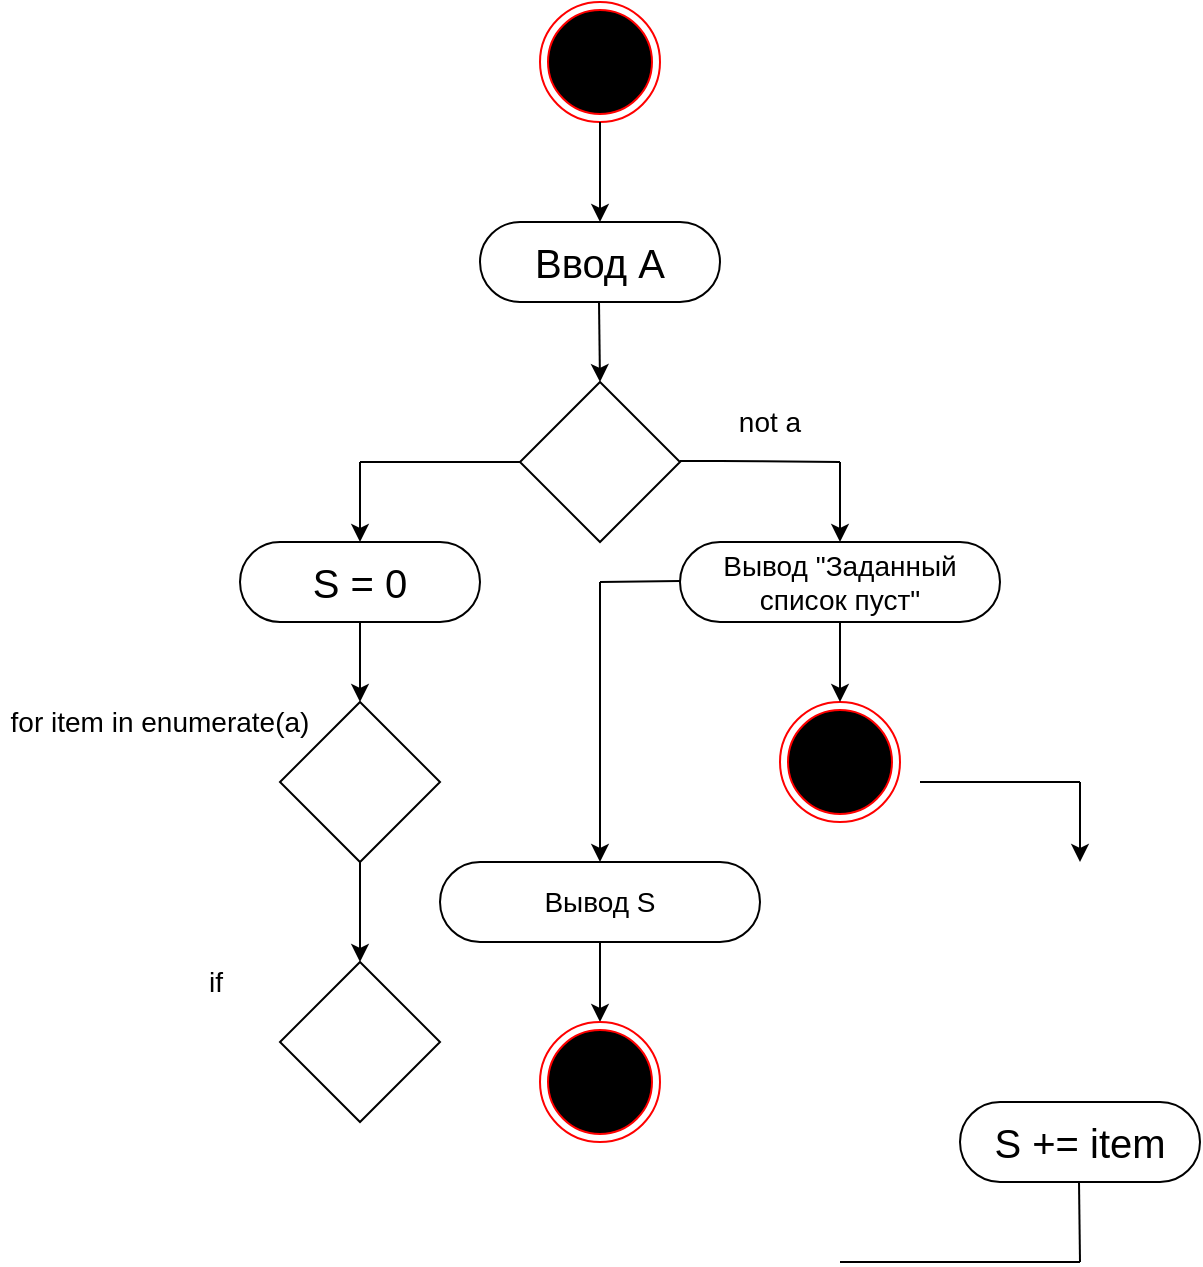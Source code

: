 <mxfile version="14.7.1" type="github">
  <diagram id="1G36SkYrBmARHfN4nVAl" name="Page-1">
    <mxGraphModel dx="269" dy="569" grid="1" gridSize="10" guides="1" tooltips="1" connect="1" arrows="1" fold="1" page="1" pageScale="1" pageWidth="827" pageHeight="1169" math="0" shadow="0">
      <root>
        <mxCell id="0" />
        <mxCell id="1" parent="0" />
        <mxCell id="stZG2l_DTAM-XmHHD5Aj-29" value="" style="ellipse;html=1;shape=endState;fillColor=#000000;strokeColor=#ff0000;" vertex="1" parent="1">
          <mxGeometry x="370" y="40" width="60" height="60" as="geometry" />
        </mxCell>
        <mxCell id="stZG2l_DTAM-XmHHD5Aj-30" value="" style="endArrow=classic;html=1;" edge="1" parent="1">
          <mxGeometry width="50" height="50" relative="1" as="geometry">
            <mxPoint x="400" y="100" as="sourcePoint" />
            <mxPoint x="400" y="150" as="targetPoint" />
          </mxGeometry>
        </mxCell>
        <mxCell id="stZG2l_DTAM-XmHHD5Aj-31" value="Ввод A" style="rounded=1;whiteSpace=wrap;html=1;arcSize=50;fontSize=20;" vertex="1" parent="1">
          <mxGeometry x="340" y="150" width="120" height="40" as="geometry" />
        </mxCell>
        <mxCell id="stZG2l_DTAM-XmHHD5Aj-32" value="" style="endArrow=classic;html=1;" edge="1" parent="1">
          <mxGeometry width="50" height="50" relative="1" as="geometry">
            <mxPoint x="399.5" y="190" as="sourcePoint" />
            <mxPoint x="400" y="230" as="targetPoint" />
          </mxGeometry>
        </mxCell>
        <mxCell id="stZG2l_DTAM-XmHHD5Aj-33" value="" style="rhombus;whiteSpace=wrap;html=1;fontSize=20;strokeColor=#000000;" vertex="1" parent="1">
          <mxGeometry x="360" y="230" width="80" height="80" as="geometry" />
        </mxCell>
        <mxCell id="stZG2l_DTAM-XmHHD5Aj-34" value="" style="endArrow=none;html=1;fontSize=20;" edge="1" parent="1">
          <mxGeometry width="50" height="50" relative="1" as="geometry">
            <mxPoint x="440" y="269.5" as="sourcePoint" />
            <mxPoint x="520" y="270" as="targetPoint" />
            <Array as="points">
              <mxPoint x="470" y="269.5" />
            </Array>
          </mxGeometry>
        </mxCell>
        <mxCell id="stZG2l_DTAM-XmHHD5Aj-35" value="" style="endArrow=classic;html=1;fontSize=20;" edge="1" parent="1">
          <mxGeometry width="50" height="50" relative="1" as="geometry">
            <mxPoint x="520" y="270" as="sourcePoint" />
            <mxPoint x="520" y="310" as="targetPoint" />
          </mxGeometry>
        </mxCell>
        <mxCell id="stZG2l_DTAM-XmHHD5Aj-36" value="S = 0" style="rounded=1;whiteSpace=wrap;html=1;arcSize=50;fontSize=20;" vertex="1" parent="1">
          <mxGeometry x="220" y="310" width="120" height="40" as="geometry" />
        </mxCell>
        <mxCell id="stZG2l_DTAM-XmHHD5Aj-37" value="" style="endArrow=none;html=1;fontSize=20;" edge="1" parent="1">
          <mxGeometry width="50" height="50" relative="1" as="geometry">
            <mxPoint x="280" y="270" as="sourcePoint" />
            <mxPoint x="360" y="270" as="targetPoint" />
          </mxGeometry>
        </mxCell>
        <mxCell id="stZG2l_DTAM-XmHHD5Aj-38" value="" style="endArrow=classic;html=1;fontSize=20;" edge="1" parent="1">
          <mxGeometry width="50" height="50" relative="1" as="geometry">
            <mxPoint x="280" y="270" as="sourcePoint" />
            <mxPoint x="280" y="310" as="targetPoint" />
          </mxGeometry>
        </mxCell>
        <mxCell id="stZG2l_DTAM-XmHHD5Aj-39" value="Вывод &quot;Заданный список пуст&quot;" style="rounded=1;whiteSpace=wrap;html=1;arcSize=50;fontSize=14;" vertex="1" parent="1">
          <mxGeometry x="440" y="310" width="160" height="40" as="geometry" />
        </mxCell>
        <mxCell id="stZG2l_DTAM-XmHHD5Aj-40" value="" style="endArrow=classic;html=1;fontSize=14;" edge="1" parent="1">
          <mxGeometry width="50" height="50" relative="1" as="geometry">
            <mxPoint x="280" y="350" as="sourcePoint" />
            <mxPoint x="280" y="390" as="targetPoint" />
          </mxGeometry>
        </mxCell>
        <mxCell id="stZG2l_DTAM-XmHHD5Aj-41" value="" style="ellipse;html=1;shape=endState;fillColor=#000000;strokeColor=#ff0000;" vertex="1" parent="1">
          <mxGeometry x="490" y="390" width="60" height="60" as="geometry" />
        </mxCell>
        <mxCell id="stZG2l_DTAM-XmHHD5Aj-42" value="" style="endArrow=classic;html=1;fontSize=14;" edge="1" parent="1">
          <mxGeometry width="50" height="50" relative="1" as="geometry">
            <mxPoint x="520" y="350" as="sourcePoint" />
            <mxPoint x="520" y="390" as="targetPoint" />
          </mxGeometry>
        </mxCell>
        <mxCell id="stZG2l_DTAM-XmHHD5Aj-61" value="" style="edgeStyle=orthogonalEdgeStyle;rounded=0;orthogonalLoop=1;jettySize=auto;html=1;entryX=0.5;entryY=0;entryDx=0;entryDy=0;" edge="1" parent="1" source="stZG2l_DTAM-XmHHD5Aj-43" target="stZG2l_DTAM-XmHHD5Aj-52">
          <mxGeometry relative="1" as="geometry" />
        </mxCell>
        <mxCell id="stZG2l_DTAM-XmHHD5Aj-43" value="" style="rhombus;whiteSpace=wrap;html=1;fontSize=20;strokeColor=#000000;" vertex="1" parent="1">
          <mxGeometry x="240" y="390" width="80" height="80" as="geometry" />
        </mxCell>
        <mxCell id="stZG2l_DTAM-XmHHD5Aj-44" value="" style="endArrow=none;html=1;fontSize=14;" edge="1" parent="1">
          <mxGeometry width="50" height="50" relative="1" as="geometry">
            <mxPoint x="400" y="330" as="sourcePoint" />
            <mxPoint x="440" y="329.5" as="targetPoint" />
          </mxGeometry>
        </mxCell>
        <mxCell id="stZG2l_DTAM-XmHHD5Aj-45" value="" style="endArrow=classic;html=1;fontSize=14;" edge="1" parent="1">
          <mxGeometry width="50" height="50" relative="1" as="geometry">
            <mxPoint x="400" y="330" as="sourcePoint" />
            <mxPoint x="400" y="470" as="targetPoint" />
          </mxGeometry>
        </mxCell>
        <mxCell id="stZG2l_DTAM-XmHHD5Aj-46" value="Вывод S" style="rounded=1;whiteSpace=wrap;html=1;arcSize=50;fontSize=14;" vertex="1" parent="1">
          <mxGeometry x="320" y="470" width="160" height="40" as="geometry" />
        </mxCell>
        <mxCell id="stZG2l_DTAM-XmHHD5Aj-47" value="" style="endArrow=classic;html=1;fontSize=14;" edge="1" parent="1">
          <mxGeometry width="50" height="50" relative="1" as="geometry">
            <mxPoint x="400" y="510" as="sourcePoint" />
            <mxPoint x="400" y="550" as="targetPoint" />
          </mxGeometry>
        </mxCell>
        <mxCell id="stZG2l_DTAM-XmHHD5Aj-48" value="" style="ellipse;html=1;shape=endState;fillColor=#000000;strokeColor=#ff0000;" vertex="1" parent="1">
          <mxGeometry x="370" y="550" width="60" height="60" as="geometry" />
        </mxCell>
        <mxCell id="stZG2l_DTAM-XmHHD5Aj-49" value="" style="endArrow=classic;html=1;fontSize=14;" edge="1" parent="1">
          <mxGeometry width="50" height="50" relative="1" as="geometry">
            <mxPoint x="640" y="430" as="sourcePoint" />
            <mxPoint x="640" y="470" as="targetPoint" />
          </mxGeometry>
        </mxCell>
        <mxCell id="stZG2l_DTAM-XmHHD5Aj-50" value="" style="endArrow=none;html=1;fontSize=14;" edge="1" parent="1">
          <mxGeometry width="50" height="50" relative="1" as="geometry">
            <mxPoint x="560" y="430" as="sourcePoint" />
            <mxPoint x="640" y="430" as="targetPoint" />
          </mxGeometry>
        </mxCell>
        <mxCell id="stZG2l_DTAM-XmHHD5Aj-52" value="" style="rhombus;whiteSpace=wrap;html=1;fontSize=20;strokeColor=#000000;" vertex="1" parent="1">
          <mxGeometry x="240" y="520" width="80" height="80" as="geometry" />
        </mxCell>
        <mxCell id="stZG2l_DTAM-XmHHD5Aj-53" value="S += item" style="rounded=1;whiteSpace=wrap;html=1;arcSize=50;fontSize=20;" vertex="1" parent="1">
          <mxGeometry x="580" y="590" width="120" height="40" as="geometry" />
        </mxCell>
        <mxCell id="stZG2l_DTAM-XmHHD5Aj-54" value="" style="endArrow=none;html=1;fontSize=14;" edge="1" parent="1">
          <mxGeometry width="50" height="50" relative="1" as="geometry">
            <mxPoint x="640" y="670" as="sourcePoint" />
            <mxPoint x="639.5" y="630" as="targetPoint" />
          </mxGeometry>
        </mxCell>
        <mxCell id="stZG2l_DTAM-XmHHD5Aj-55" value="" style="endArrow=none;html=1;fontSize=14;" edge="1" parent="1">
          <mxGeometry width="50" height="50" relative="1" as="geometry">
            <mxPoint x="520" y="670" as="sourcePoint" />
            <mxPoint x="640" y="670" as="targetPoint" />
          </mxGeometry>
        </mxCell>
        <mxCell id="stZG2l_DTAM-XmHHD5Aj-57" value="not a" style="text;html=1;strokeColor=none;fillColor=none;align=center;verticalAlign=middle;whiteSpace=wrap;rounded=0;fontSize=14;" vertex="1" parent="1">
          <mxGeometry x="440" y="240" width="90" height="20" as="geometry" />
        </mxCell>
        <mxCell id="stZG2l_DTAM-XmHHD5Aj-58" value="for item in enumerate(a)" style="text;html=1;strokeColor=none;fillColor=none;align=center;verticalAlign=middle;whiteSpace=wrap;rounded=0;fontSize=14;" vertex="1" parent="1">
          <mxGeometry x="100" y="390" width="160" height="20" as="geometry" />
        </mxCell>
        <mxCell id="stZG2l_DTAM-XmHHD5Aj-59" value="if&amp;nbsp;" style="text;html=1;strokeColor=none;fillColor=none;align=center;verticalAlign=middle;whiteSpace=wrap;rounded=0;fontSize=14;" vertex="1" parent="1">
          <mxGeometry x="160" y="520" width="100" height="20" as="geometry" />
        </mxCell>
      </root>
    </mxGraphModel>
  </diagram>
</mxfile>
